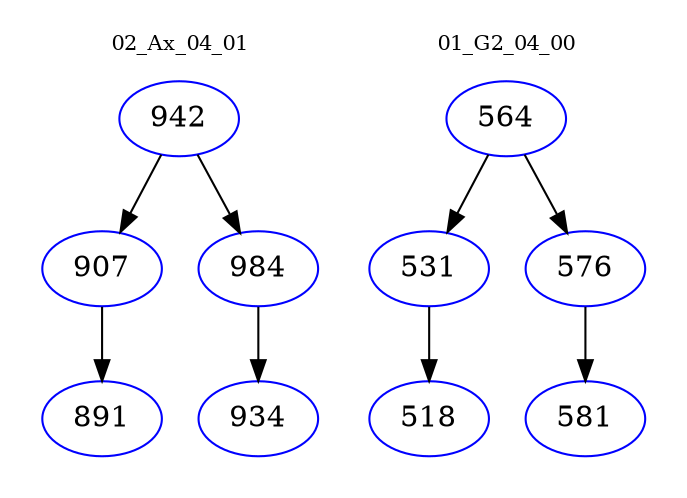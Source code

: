 digraph{
subgraph cluster_0 {
color = white
label = "02_Ax_04_01";
fontsize=10;
T0_942 [label="942", color="blue"]
T0_942 -> T0_907 [color="black"]
T0_907 [label="907", color="blue"]
T0_907 -> T0_891 [color="black"]
T0_891 [label="891", color="blue"]
T0_942 -> T0_984 [color="black"]
T0_984 [label="984", color="blue"]
T0_984 -> T0_934 [color="black"]
T0_934 [label="934", color="blue"]
}
subgraph cluster_1 {
color = white
label = "01_G2_04_00";
fontsize=10;
T1_564 [label="564", color="blue"]
T1_564 -> T1_531 [color="black"]
T1_531 [label="531", color="blue"]
T1_531 -> T1_518 [color="black"]
T1_518 [label="518", color="blue"]
T1_564 -> T1_576 [color="black"]
T1_576 [label="576", color="blue"]
T1_576 -> T1_581 [color="black"]
T1_581 [label="581", color="blue"]
}
}
